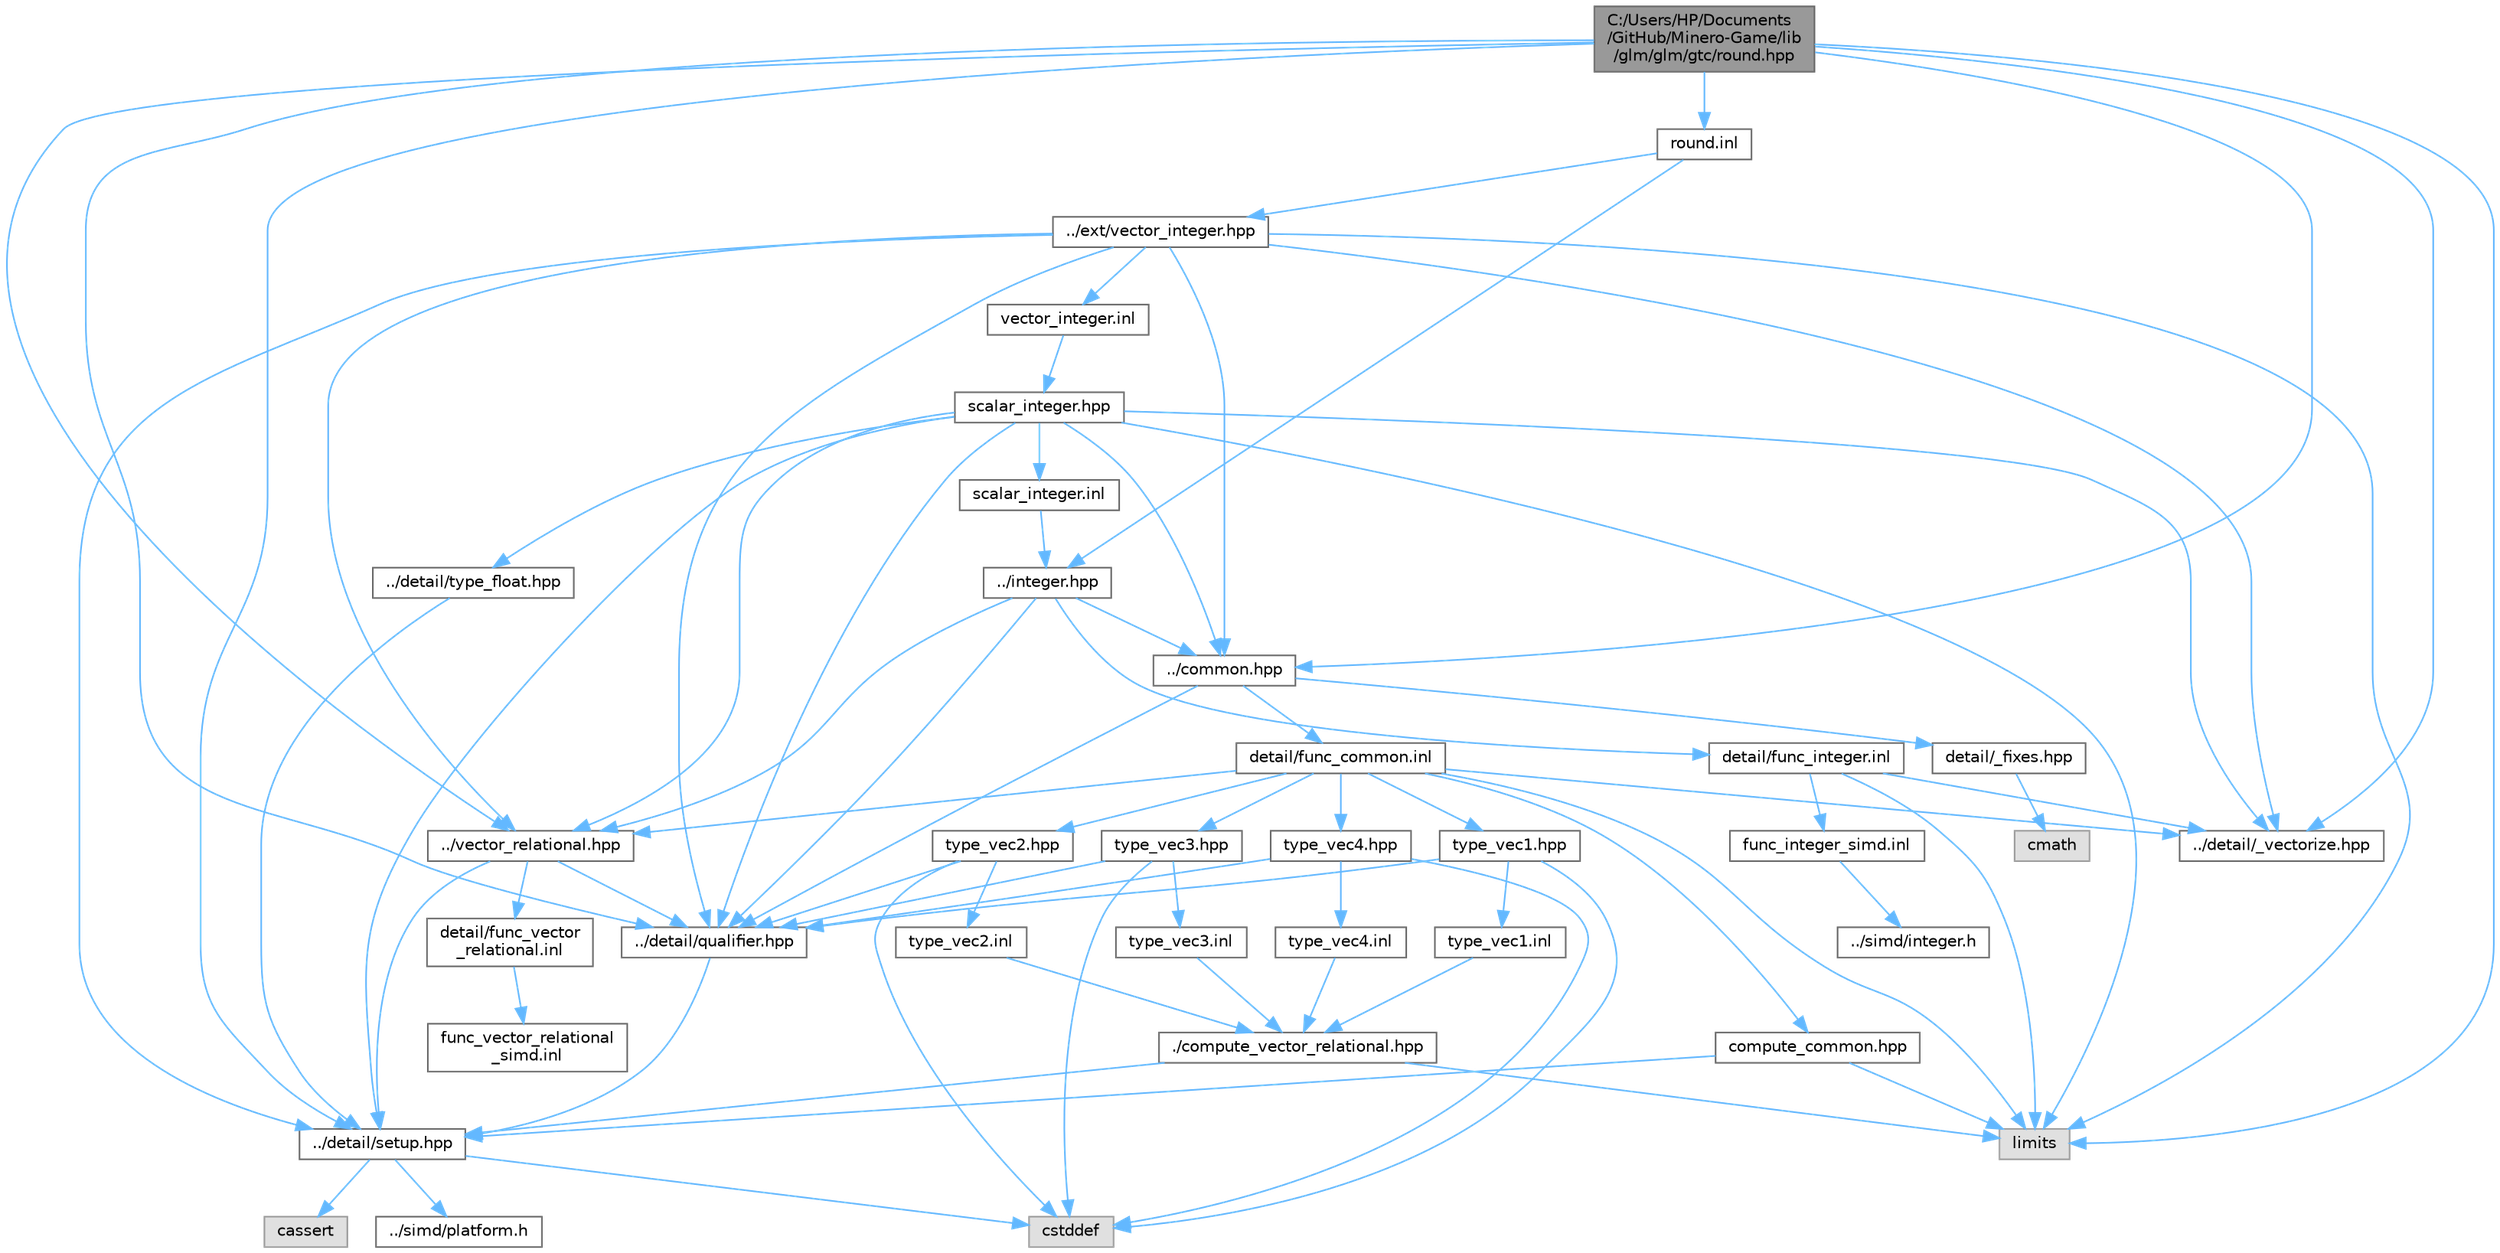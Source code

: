 digraph "C:/Users/HP/Documents/GitHub/Minero-Game/lib/glm/glm/gtc/round.hpp"
{
 // LATEX_PDF_SIZE
  bgcolor="transparent";
  edge [fontname=Helvetica,fontsize=10,labelfontname=Helvetica,labelfontsize=10];
  node [fontname=Helvetica,fontsize=10,shape=box,height=0.2,width=0.4];
  Node1 [id="Node000001",label="C:/Users/HP/Documents\l/GitHub/Minero-Game/lib\l/glm/glm/gtc/round.hpp",height=0.2,width=0.4,color="gray40", fillcolor="grey60", style="filled", fontcolor="black",tooltip=" "];
  Node1 -> Node2 [id="edge151_Node000001_Node000002",color="steelblue1",style="solid",tooltip=" "];
  Node2 [id="Node000002",label="../detail/setup.hpp",height=0.2,width=0.4,color="grey40", fillcolor="white", style="filled",URL="$lib_2glm_2glm_2detail_2setup_8hpp.html",tooltip=" "];
  Node2 -> Node3 [id="edge152_Node000002_Node000003",color="steelblue1",style="solid",tooltip=" "];
  Node3 [id="Node000003",label="cassert",height=0.2,width=0.4,color="grey60", fillcolor="#E0E0E0", style="filled",tooltip=" "];
  Node2 -> Node4 [id="edge153_Node000002_Node000004",color="steelblue1",style="solid",tooltip=" "];
  Node4 [id="Node000004",label="cstddef",height=0.2,width=0.4,color="grey60", fillcolor="#E0E0E0", style="filled",tooltip=" "];
  Node2 -> Node5 [id="edge154_Node000002_Node000005",color="steelblue1",style="solid",tooltip=" "];
  Node5 [id="Node000005",label="../simd/platform.h",height=0.2,width=0.4,color="grey40", fillcolor="white", style="filled",URL="$lib_2glm_2glm_2simd_2platform_8h.html",tooltip=" "];
  Node1 -> Node6 [id="edge155_Node000001_Node000006",color="steelblue1",style="solid",tooltip=" "];
  Node6 [id="Node000006",label="../detail/qualifier.hpp",height=0.2,width=0.4,color="grey40", fillcolor="white", style="filled",URL="$lib_2glm_2glm_2detail_2qualifier_8hpp.html",tooltip=" "];
  Node6 -> Node2 [id="edge156_Node000006_Node000002",color="steelblue1",style="solid",tooltip=" "];
  Node1 -> Node7 [id="edge157_Node000001_Node000007",color="steelblue1",style="solid",tooltip=" "];
  Node7 [id="Node000007",label="../detail/_vectorize.hpp",height=0.2,width=0.4,color="grey40", fillcolor="white", style="filled",URL="$lib_2glm_2glm_2detail_2__vectorize_8hpp.html",tooltip=" "];
  Node1 -> Node8 [id="edge158_Node000001_Node000008",color="steelblue1",style="solid",tooltip=" "];
  Node8 [id="Node000008",label="../vector_relational.hpp",height=0.2,width=0.4,color="grey40", fillcolor="white", style="filled",URL="$lib_2glm_2glm_2vector__relational_8hpp.html",tooltip=" "];
  Node8 -> Node6 [id="edge159_Node000008_Node000006",color="steelblue1",style="solid",tooltip=" "];
  Node8 -> Node2 [id="edge160_Node000008_Node000002",color="steelblue1",style="solid",tooltip=" "];
  Node8 -> Node9 [id="edge161_Node000008_Node000009",color="steelblue1",style="solid",tooltip=" "];
  Node9 [id="Node000009",label="detail/func_vector\l_relational.inl",height=0.2,width=0.4,color="grey40", fillcolor="white", style="filled",URL="$lib_2glm_2glm_2detail_2func__vector__relational_8inl.html",tooltip=" "];
  Node9 -> Node10 [id="edge162_Node000009_Node000010",color="steelblue1",style="solid",tooltip=" "];
  Node10 [id="Node000010",label="func_vector_relational\l_simd.inl",height=0.2,width=0.4,color="grey40", fillcolor="white", style="filled",URL="$lib_2glm_2glm_2detail_2func__vector__relational__simd_8inl.html",tooltip=" "];
  Node1 -> Node11 [id="edge163_Node000001_Node000011",color="steelblue1",style="solid",tooltip=" "];
  Node11 [id="Node000011",label="../common.hpp",height=0.2,width=0.4,color="grey40", fillcolor="white", style="filled",URL="$lib_2glm_2glm_2common_8hpp.html",tooltip=" "];
  Node11 -> Node6 [id="edge164_Node000011_Node000006",color="steelblue1",style="solid",tooltip=" "];
  Node11 -> Node12 [id="edge165_Node000011_Node000012",color="steelblue1",style="solid",tooltip=" "];
  Node12 [id="Node000012",label="detail/_fixes.hpp",height=0.2,width=0.4,color="grey40", fillcolor="white", style="filled",URL="$lib_2glm_2glm_2detail_2__fixes_8hpp.html",tooltip=" "];
  Node12 -> Node13 [id="edge166_Node000012_Node000013",color="steelblue1",style="solid",tooltip=" "];
  Node13 [id="Node000013",label="cmath",height=0.2,width=0.4,color="grey60", fillcolor="#E0E0E0", style="filled",tooltip=" "];
  Node11 -> Node14 [id="edge167_Node000011_Node000014",color="steelblue1",style="solid",tooltip=" "];
  Node14 [id="Node000014",label="detail/func_common.inl",height=0.2,width=0.4,color="grey40", fillcolor="white", style="filled",URL="$lib_2glm_2glm_2detail_2func__common_8inl.html",tooltip=" "];
  Node14 -> Node8 [id="edge168_Node000014_Node000008",color="steelblue1",style="solid",tooltip=" "];
  Node14 -> Node15 [id="edge169_Node000014_Node000015",color="steelblue1",style="solid",tooltip=" "];
  Node15 [id="Node000015",label="compute_common.hpp",height=0.2,width=0.4,color="grey40", fillcolor="white", style="filled",URL="$lib_2glm_2glm_2detail_2compute__common_8hpp.html",tooltip=" "];
  Node15 -> Node2 [id="edge170_Node000015_Node000002",color="steelblue1",style="solid",tooltip=" "];
  Node15 -> Node16 [id="edge171_Node000015_Node000016",color="steelblue1",style="solid",tooltip=" "];
  Node16 [id="Node000016",label="limits",height=0.2,width=0.4,color="grey60", fillcolor="#E0E0E0", style="filled",tooltip=" "];
  Node14 -> Node17 [id="edge172_Node000014_Node000017",color="steelblue1",style="solid",tooltip=" "];
  Node17 [id="Node000017",label="type_vec1.hpp",height=0.2,width=0.4,color="grey40", fillcolor="white", style="filled",URL="$lib_2glm_2glm_2detail_2type__vec1_8hpp.html",tooltip=" "];
  Node17 -> Node6 [id="edge173_Node000017_Node000006",color="steelblue1",style="solid",tooltip=" "];
  Node17 -> Node4 [id="edge174_Node000017_Node000004",color="steelblue1",style="solid",tooltip=" "];
  Node17 -> Node18 [id="edge175_Node000017_Node000018",color="steelblue1",style="solid",tooltip=" "];
  Node18 [id="Node000018",label="type_vec1.inl",height=0.2,width=0.4,color="grey40", fillcolor="white", style="filled",URL="$lib_2glm_2glm_2detail_2type__vec1_8inl.html",tooltip=" "];
  Node18 -> Node19 [id="edge176_Node000018_Node000019",color="steelblue1",style="solid",tooltip=" "];
  Node19 [id="Node000019",label="./compute_vector_relational.hpp",height=0.2,width=0.4,color="grey40", fillcolor="white", style="filled",URL="$lib_2glm_2glm_2detail_2compute__vector__relational_8hpp.html",tooltip=" "];
  Node19 -> Node2 [id="edge177_Node000019_Node000002",color="steelblue1",style="solid",tooltip=" "];
  Node19 -> Node16 [id="edge178_Node000019_Node000016",color="steelblue1",style="solid",tooltip=" "];
  Node14 -> Node20 [id="edge179_Node000014_Node000020",color="steelblue1",style="solid",tooltip=" "];
  Node20 [id="Node000020",label="type_vec2.hpp",height=0.2,width=0.4,color="grey40", fillcolor="white", style="filled",URL="$lib_2glm_2glm_2detail_2type__vec2_8hpp.html",tooltip=" "];
  Node20 -> Node6 [id="edge180_Node000020_Node000006",color="steelblue1",style="solid",tooltip=" "];
  Node20 -> Node4 [id="edge181_Node000020_Node000004",color="steelblue1",style="solid",tooltip=" "];
  Node20 -> Node21 [id="edge182_Node000020_Node000021",color="steelblue1",style="solid",tooltip=" "];
  Node21 [id="Node000021",label="type_vec2.inl",height=0.2,width=0.4,color="grey40", fillcolor="white", style="filled",URL="$lib_2glm_2glm_2detail_2type__vec2_8inl.html",tooltip=" "];
  Node21 -> Node19 [id="edge183_Node000021_Node000019",color="steelblue1",style="solid",tooltip=" "];
  Node14 -> Node22 [id="edge184_Node000014_Node000022",color="steelblue1",style="solid",tooltip=" "];
  Node22 [id="Node000022",label="type_vec3.hpp",height=0.2,width=0.4,color="grey40", fillcolor="white", style="filled",URL="$lib_2glm_2glm_2detail_2type__vec3_8hpp.html",tooltip=" "];
  Node22 -> Node6 [id="edge185_Node000022_Node000006",color="steelblue1",style="solid",tooltip=" "];
  Node22 -> Node4 [id="edge186_Node000022_Node000004",color="steelblue1",style="solid",tooltip=" "];
  Node22 -> Node23 [id="edge187_Node000022_Node000023",color="steelblue1",style="solid",tooltip=" "];
  Node23 [id="Node000023",label="type_vec3.inl",height=0.2,width=0.4,color="grey40", fillcolor="white", style="filled",URL="$lib_2glm_2glm_2detail_2type__vec3_8inl.html",tooltip=" "];
  Node23 -> Node19 [id="edge188_Node000023_Node000019",color="steelblue1",style="solid",tooltip=" "];
  Node14 -> Node24 [id="edge189_Node000014_Node000024",color="steelblue1",style="solid",tooltip=" "];
  Node24 [id="Node000024",label="type_vec4.hpp",height=0.2,width=0.4,color="grey40", fillcolor="white", style="filled",URL="$lib_2glm_2glm_2detail_2type__vec4_8hpp.html",tooltip=" "];
  Node24 -> Node6 [id="edge190_Node000024_Node000006",color="steelblue1",style="solid",tooltip=" "];
  Node24 -> Node4 [id="edge191_Node000024_Node000004",color="steelblue1",style="solid",tooltip=" "];
  Node24 -> Node25 [id="edge192_Node000024_Node000025",color="steelblue1",style="solid",tooltip=" "];
  Node25 [id="Node000025",label="type_vec4.inl",height=0.2,width=0.4,color="grey40", fillcolor="white", style="filled",URL="$lib_2glm_2glm_2detail_2type__vec4_8inl.html",tooltip=" "];
  Node25 -> Node19 [id="edge193_Node000025_Node000019",color="steelblue1",style="solid",tooltip=" "];
  Node14 -> Node7 [id="edge194_Node000014_Node000007",color="steelblue1",style="solid",tooltip=" "];
  Node14 -> Node16 [id="edge195_Node000014_Node000016",color="steelblue1",style="solid",tooltip=" "];
  Node1 -> Node16 [id="edge196_Node000001_Node000016",color="steelblue1",style="solid",tooltip=" "];
  Node1 -> Node26 [id="edge197_Node000001_Node000026",color="steelblue1",style="solid",tooltip=" "];
  Node26 [id="Node000026",label="round.inl",height=0.2,width=0.4,color="grey40", fillcolor="white", style="filled",URL="$lib_2glm_2glm_2gtc_2round_8inl.html",tooltip=" "];
  Node26 -> Node27 [id="edge198_Node000026_Node000027",color="steelblue1",style="solid",tooltip=" "];
  Node27 [id="Node000027",label="../integer.hpp",height=0.2,width=0.4,color="grey40", fillcolor="white", style="filled",URL="$lib_2glm_2glm_2integer_8hpp.html",tooltip=" "];
  Node27 -> Node6 [id="edge199_Node000027_Node000006",color="steelblue1",style="solid",tooltip=" "];
  Node27 -> Node11 [id="edge200_Node000027_Node000011",color="steelblue1",style="solid",tooltip=" "];
  Node27 -> Node8 [id="edge201_Node000027_Node000008",color="steelblue1",style="solid",tooltip=" "];
  Node27 -> Node28 [id="edge202_Node000027_Node000028",color="steelblue1",style="solid",tooltip=" "];
  Node28 [id="Node000028",label="detail/func_integer.inl",height=0.2,width=0.4,color="grey40", fillcolor="white", style="filled",URL="$lib_2glm_2glm_2detail_2func__integer_8inl.html",tooltip=" "];
  Node28 -> Node7 [id="edge203_Node000028_Node000007",color="steelblue1",style="solid",tooltip=" "];
  Node28 -> Node16 [id="edge204_Node000028_Node000016",color="steelblue1",style="solid",tooltip=" "];
  Node28 -> Node29 [id="edge205_Node000028_Node000029",color="steelblue1",style="solid",tooltip=" "];
  Node29 [id="Node000029",label="func_integer_simd.inl",height=0.2,width=0.4,color="grey40", fillcolor="white", style="filled",URL="$lib_2glm_2glm_2detail_2func__integer__simd_8inl.html",tooltip=" "];
  Node29 -> Node30 [id="edge206_Node000029_Node000030",color="steelblue1",style="solid",tooltip=" "];
  Node30 [id="Node000030",label="../simd/integer.h",height=0.2,width=0.4,color="grey40", fillcolor="white", style="filled",URL="$lib_2glm_2glm_2simd_2integer_8h.html",tooltip=" "];
  Node26 -> Node31 [id="edge207_Node000026_Node000031",color="steelblue1",style="solid",tooltip=" "];
  Node31 [id="Node000031",label="../ext/vector_integer.hpp",height=0.2,width=0.4,color="grey40", fillcolor="white", style="filled",URL="$lib_2glm_2glm_2ext_2vector__integer_8hpp.html",tooltip=" "];
  Node31 -> Node2 [id="edge208_Node000031_Node000002",color="steelblue1",style="solid",tooltip=" "];
  Node31 -> Node6 [id="edge209_Node000031_Node000006",color="steelblue1",style="solid",tooltip=" "];
  Node31 -> Node7 [id="edge210_Node000031_Node000007",color="steelblue1",style="solid",tooltip=" "];
  Node31 -> Node8 [id="edge211_Node000031_Node000008",color="steelblue1",style="solid",tooltip=" "];
  Node31 -> Node11 [id="edge212_Node000031_Node000011",color="steelblue1",style="solid",tooltip=" "];
  Node31 -> Node16 [id="edge213_Node000031_Node000016",color="steelblue1",style="solid",tooltip=" "];
  Node31 -> Node32 [id="edge214_Node000031_Node000032",color="steelblue1",style="solid",tooltip=" "];
  Node32 [id="Node000032",label="vector_integer.inl",height=0.2,width=0.4,color="grey40", fillcolor="white", style="filled",URL="$lib_2glm_2glm_2ext_2vector__integer_8inl.html",tooltip=" "];
  Node32 -> Node33 [id="edge215_Node000032_Node000033",color="steelblue1",style="solid",tooltip=" "];
  Node33 [id="Node000033",label="scalar_integer.hpp",height=0.2,width=0.4,color="grey40", fillcolor="white", style="filled",URL="$lib_2glm_2glm_2ext_2scalar__integer_8hpp.html",tooltip=" "];
  Node33 -> Node2 [id="edge216_Node000033_Node000002",color="steelblue1",style="solid",tooltip=" "];
  Node33 -> Node6 [id="edge217_Node000033_Node000006",color="steelblue1",style="solid",tooltip=" "];
  Node33 -> Node7 [id="edge218_Node000033_Node000007",color="steelblue1",style="solid",tooltip=" "];
  Node33 -> Node34 [id="edge219_Node000033_Node000034",color="steelblue1",style="solid",tooltip=" "];
  Node34 [id="Node000034",label="../detail/type_float.hpp",height=0.2,width=0.4,color="grey40", fillcolor="white", style="filled",URL="$lib_2glm_2glm_2detail_2type__float_8hpp.html",tooltip=" "];
  Node34 -> Node2 [id="edge220_Node000034_Node000002",color="steelblue1",style="solid",tooltip=" "];
  Node33 -> Node8 [id="edge221_Node000033_Node000008",color="steelblue1",style="solid",tooltip=" "];
  Node33 -> Node11 [id="edge222_Node000033_Node000011",color="steelblue1",style="solid",tooltip=" "];
  Node33 -> Node16 [id="edge223_Node000033_Node000016",color="steelblue1",style="solid",tooltip=" "];
  Node33 -> Node35 [id="edge224_Node000033_Node000035",color="steelblue1",style="solid",tooltip=" "];
  Node35 [id="Node000035",label="scalar_integer.inl",height=0.2,width=0.4,color="grey40", fillcolor="white", style="filled",URL="$lib_2glm_2glm_2ext_2scalar__integer_8inl.html",tooltip=" "];
  Node35 -> Node27 [id="edge225_Node000035_Node000027",color="steelblue1",style="solid",tooltip=" "];
}
